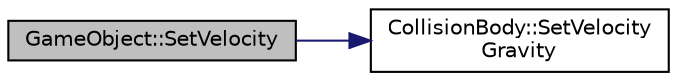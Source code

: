 digraph "GameObject::SetVelocity"
{
  edge [fontname="Helvetica",fontsize="10",labelfontname="Helvetica",labelfontsize="10"];
  node [fontname="Helvetica",fontsize="10",shape=record];
  rankdir="LR";
  Node1 [label="GameObject::SetVelocity",height=0.2,width=0.4,color="black", fillcolor="grey75", style="filled" fontcolor="black"];
  Node1 -> Node2 [color="midnightblue",fontsize="10",style="solid",fontname="Helvetica"];
  Node2 [label="CollisionBody::SetVelocity\lGravity",height=0.2,width=0.4,color="black", fillcolor="white", style="filled",URL="$class_collision_body.html#ab62d97f8aa617cdc27a9e1a6d036ccb2"];
}
